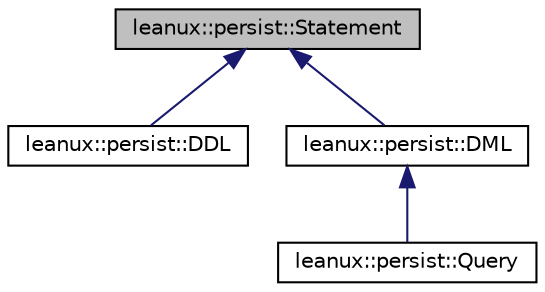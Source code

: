 digraph "leanux::persist::Statement"
{
 // LATEX_PDF_SIZE
  bgcolor="transparent";
  edge [fontname="Helvetica",fontsize="10",labelfontname="Helvetica",labelfontsize="10"];
  node [fontname="Helvetica",fontsize="10",shape=record];
  Node1 [label="leanux::persist::Statement",height=0.2,width=0.4,color="black", fillcolor="grey75", style="filled", fontcolor="black",tooltip="Generic SQL Statement."];
  Node1 -> Node2 [dir="back",color="midnightblue",fontsize="10",style="solid",fontname="Helvetica"];
  Node2 [label="leanux::persist::DDL",height=0.2,width=0.4,color="black",URL="$classleanux_1_1persist_1_1DDL.html",tooltip="Data Definition Language, SQL that takes no parameters, returns no data such as CREATE TABLE."];
  Node1 -> Node3 [dir="back",color="midnightblue",fontsize="10",style="solid",fontname="Helvetica"];
  Node3 [label="leanux::persist::DML",height=0.2,width=0.4,color="black",URL="$classleanux_1_1persist_1_1DML.html",tooltip="Data Modification Language statements can take bind values."];
  Node3 -> Node4 [dir="back",color="midnightblue",fontsize="10",style="solid",fontname="Helvetica"];
  Node4 [label="leanux::persist::Query",height=0.2,width=0.4,color="black",URL="$classleanux_1_1persist_1_1Query.html",tooltip="Queries can take bind values and return select lists."];
}
